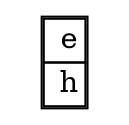 digraph G { 
  node [shape = name]; 
  2[label=  <<table border= "1 " cellspacing= " 0 "><tr> 
<td> e</td> </tr> 
<tr> 
<td> h</td> </tr> 
</table>>  shape = none ]; 
 }
